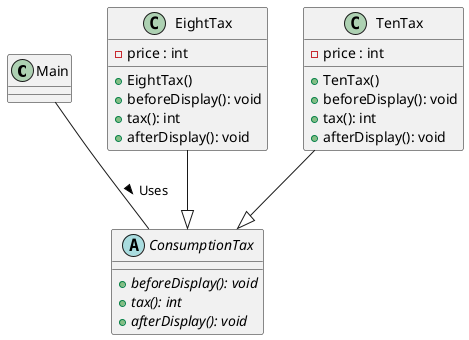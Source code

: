 @startuml template
class Main
class EightTax{
    - price : int
    + EightTax()
    + beforeDisplay(): void
    + tax(): int
    + afterDisplay(): void
}
class TenTax{
    - price : int
    + TenTax()
    + beforeDisplay(): void
    + tax(): int
    + afterDisplay(): void
}
abstract class ConsumptionTax{
    + {abstract} beforeDisplay(): void
    + {abstract} tax(): int
    + {abstract} afterDisplay(): void
}
EightTax--|>ConsumptionTax 
TenTax--|>ConsumptionTax 
Main -- ConsumptionTax : Uses >

@enduml

